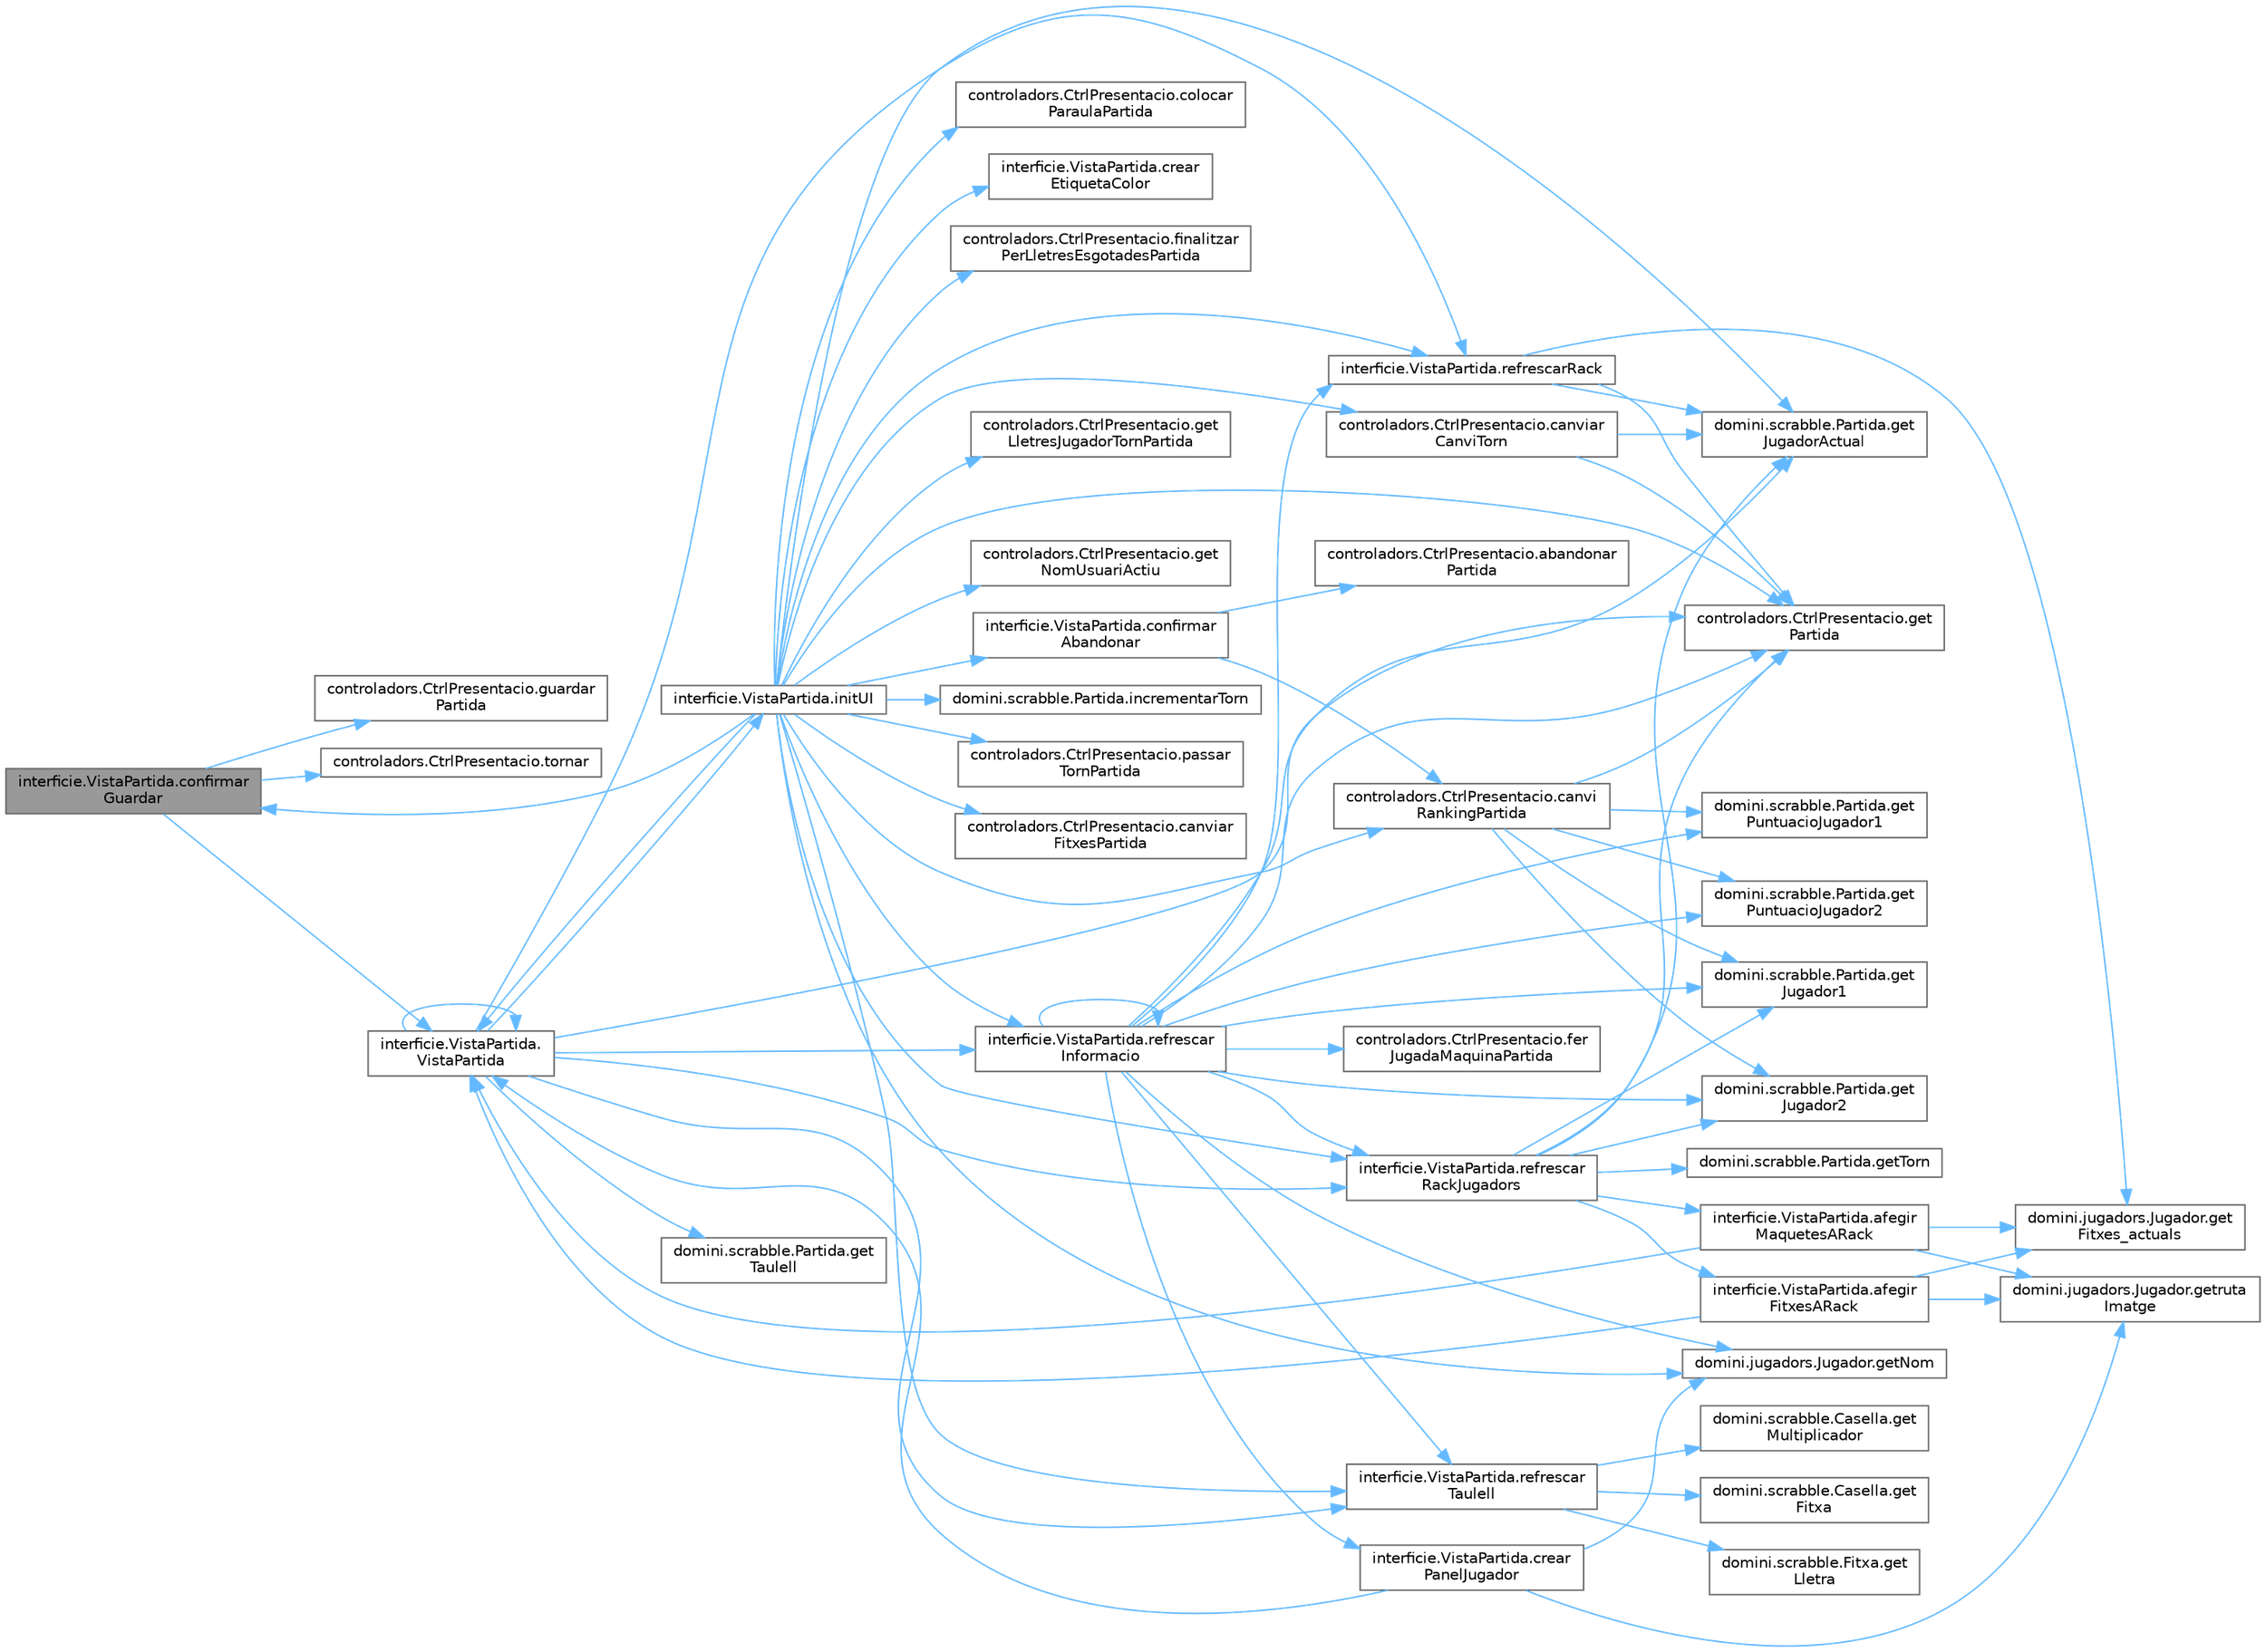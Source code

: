 digraph "interficie.VistaPartida.confirmarGuardar"
{
 // INTERACTIVE_SVG=YES
 // LATEX_PDF_SIZE
  bgcolor="transparent";
  edge [fontname=Helvetica,fontsize=10,labelfontname=Helvetica,labelfontsize=10];
  node [fontname=Helvetica,fontsize=10,shape=box,height=0.2,width=0.4];
  rankdir="LR";
  Node1 [id="Node000001",label="interficie.VistaPartida.confirmar\lGuardar",height=0.2,width=0.4,color="gray40", fillcolor="grey60", style="filled", fontcolor="black",tooltip="Confirma l'acció de guardar la partida."];
  Node1 -> Node2 [id="edge1_Node000001_Node000002",color="steelblue1",style="solid",tooltip=" "];
  Node2 [id="Node000002",label="controladors.CtrlPresentacio.guardar\lPartida",height=0.2,width=0.4,color="grey40", fillcolor="white", style="filled",URL="$classcontroladors_1_1_ctrl_presentacio.html#a53a9795c89ae4344d12c654c8030ba8b",tooltip="Desa l'estat actual de la partida en curs."];
  Node1 -> Node3 [id="edge2_Node000001_Node000003",color="steelblue1",style="solid",tooltip=" "];
  Node3 [id="Node000003",label="controladors.CtrlPresentacio.tornar",height=0.2,width=0.4,color="grey40", fillcolor="white", style="filled",URL="$classcontroladors_1_1_ctrl_presentacio.html#a66901a833c124fd1acc592cea93f4e6d",tooltip="Torna a la vista anterior a l'actual."];
  Node1 -> Node4 [id="edge3_Node000001_Node000004",color="steelblue1",style="solid",tooltip=" "];
  Node4 [id="Node000004",label="interficie.VistaPartida.\lVistaPartida",height=0.2,width=0.4,color="grey40", fillcolor="white", style="filled",URL="$classinterficie_1_1_vista_partida.html#abce8626a6a3750affe851e1f8bea2cb3",tooltip="Constructor de la classe VistaPartida."];
  Node4 -> Node5 [id="edge4_Node000004_Node000005",color="steelblue1",style="solid",tooltip=" "];
  Node5 [id="Node000005",label="controladors.CtrlPresentacio.get\lPartida",height=0.2,width=0.4,color="grey40", fillcolor="white", style="filled",URL="$classcontroladors_1_1_ctrl_presentacio.html#af18fe9d82387504c97bd73a19eaa15e8",tooltip="Retorna la instància de la partida actual en curs."];
  Node4 -> Node6 [id="edge5_Node000004_Node000006",color="steelblue1",style="solid",tooltip=" "];
  Node6 [id="Node000006",label="domini.scrabble.Partida.get\lTaulell",height=0.2,width=0.4,color="grey40", fillcolor="white", style="filled",URL="$classdomini_1_1scrabble_1_1_partida.html#a48947dd5ad08b92eccaaedd05c63318f",tooltip="Retorna el tauler de la partida."];
  Node4 -> Node7 [id="edge6_Node000004_Node000007",color="steelblue1",style="solid",tooltip=" "];
  Node7 [id="Node000007",label="interficie.VistaPartida.initUI",height=0.2,width=0.4,color="grey40", fillcolor="white", style="filled",URL="$classinterficie_1_1_vista_partida.html#a7855e7a9cc41e1450c37054781ba6309",tooltip="Inicialitza els components de la interfície gràfica."];
  Node7 -> Node8 [id="edge7_Node000007_Node000008",color="steelblue1",style="solid",tooltip=" "];
  Node8 [id="Node000008",label="controladors.CtrlPresentacio.canviar\lCanviTorn",height=0.2,width=0.4,color="grey40", fillcolor="white", style="filled",URL="$classcontroladors_1_1_ctrl_presentacio.html#a7420312f0b6f73606984a5329267a4ce",tooltip="Canvia a la vista de canvi de torn entre jugadors."];
  Node8 -> Node9 [id="edge8_Node000008_Node000009",color="steelblue1",style="solid",tooltip=" "];
  Node9 [id="Node000009",label="domini.scrabble.Partida.get\lJugadorActual",height=0.2,width=0.4,color="grey40", fillcolor="white", style="filled",URL="$classdomini_1_1scrabble_1_1_partida.html#a97c82dc47217e0515691e5c2ffaa3626",tooltip="Obté el jugador que està jugant el torn."];
  Node8 -> Node5 [id="edge9_Node000008_Node000005",color="steelblue1",style="solid",tooltip=" "];
  Node7 -> Node10 [id="edge10_Node000007_Node000010",color="steelblue1",style="solid",tooltip=" "];
  Node10 [id="Node000010",label="controladors.CtrlPresentacio.canviar\lFitxesPartida",height=0.2,width=0.4,color="grey40", fillcolor="white", style="filled",URL="$classcontroladors_1_1_ctrl_presentacio.html#aec5451c34983ba5353cfc4f0e5e76f41",tooltip="Canvia fitxes del jugador segons les especificacions donades."];
  Node7 -> Node11 [id="edge11_Node000007_Node000011",color="steelblue1",style="solid",tooltip=" "];
  Node11 [id="Node000011",label="controladors.CtrlPresentacio.canvi\lRankingPartida",height=0.2,width=0.4,color="grey40", fillcolor="white", style="filled",URL="$classcontroladors_1_1_ctrl_presentacio.html#af82e544e6fad5efe4bce551be338f5f1",tooltip="Canvia la vista a la pantalla de rànquing final un cop acabada la partida."];
  Node11 -> Node12 [id="edge12_Node000011_Node000012",color="steelblue1",style="solid",tooltip=" "];
  Node12 [id="Node000012",label="domini.scrabble.Partida.get\lJugador1",height=0.2,width=0.4,color="grey40", fillcolor="white", style="filled",URL="$classdomini_1_1scrabble_1_1_partida.html#aa70bb260790c2c58f008a3a5acf4d14c",tooltip="Retorna el jugador 1 de la partida."];
  Node11 -> Node13 [id="edge13_Node000011_Node000013",color="steelblue1",style="solid",tooltip=" "];
  Node13 [id="Node000013",label="domini.scrabble.Partida.get\lJugador2",height=0.2,width=0.4,color="grey40", fillcolor="white", style="filled",URL="$classdomini_1_1scrabble_1_1_partida.html#a0b74d361ee022b4e90911616286443aa",tooltip="Retorna el jugador 2 de la partida."];
  Node11 -> Node5 [id="edge14_Node000011_Node000005",color="steelblue1",style="solid",tooltip=" "];
  Node11 -> Node14 [id="edge15_Node000011_Node000014",color="steelblue1",style="solid",tooltip=" "];
  Node14 [id="Node000014",label="domini.scrabble.Partida.get\lPuntuacioJugador1",height=0.2,width=0.4,color="grey40", fillcolor="white", style="filled",URL="$classdomini_1_1scrabble_1_1_partida.html#a974f15ba9601af217cd16510b3009343",tooltip="Retorna la puntuació del jugador 1."];
  Node11 -> Node15 [id="edge16_Node000011_Node000015",color="steelblue1",style="solid",tooltip=" "];
  Node15 [id="Node000015",label="domini.scrabble.Partida.get\lPuntuacioJugador2",height=0.2,width=0.4,color="grey40", fillcolor="white", style="filled",URL="$classdomini_1_1scrabble_1_1_partida.html#a7e2de1d70128d27e1477c2e4b144569e",tooltip="Retorna la puntuació del jugador 2."];
  Node7 -> Node16 [id="edge17_Node000007_Node000016",color="steelblue1",style="solid",tooltip=" "];
  Node16 [id="Node000016",label="controladors.CtrlPresentacio.colocar\lParaulaPartida",height=0.2,width=0.4,color="grey40", fillcolor="white", style="filled",URL="$classcontroladors_1_1_ctrl_presentacio.html#ac7b078ec2364baa5e710997c87fff745",tooltip="Col·loca una paraula al tauler de la partida actual."];
  Node7 -> Node17 [id="edge18_Node000007_Node000017",color="steelblue1",style="solid",tooltip=" "];
  Node17 [id="Node000017",label="interficie.VistaPartida.confirmar\lAbandonar",height=0.2,width=0.4,color="grey40", fillcolor="white", style="filled",URL="$classinterficie_1_1_vista_partida.html#acc96652063e859fc2d8d0345dfd381d5",tooltip="Confirma l'acció d'abandonar la partida."];
  Node17 -> Node18 [id="edge19_Node000017_Node000018",color="steelblue1",style="solid",tooltip=" "];
  Node18 [id="Node000018",label="controladors.CtrlPresentacio.abandonar\lPartida",height=0.2,width=0.4,color="grey40", fillcolor="white", style="filled",URL="$classcontroladors_1_1_ctrl_presentacio.html#aade10ef9769feff03c1bed6677942541",tooltip="Abandona la partida actual en curs."];
  Node17 -> Node11 [id="edge20_Node000017_Node000011",color="steelblue1",style="solid",tooltip=" "];
  Node7 -> Node1 [id="edge21_Node000007_Node000001",color="steelblue1",style="solid",tooltip=" "];
  Node7 -> Node19 [id="edge22_Node000007_Node000019",color="steelblue1",style="solid",tooltip=" "];
  Node19 [id="Node000019",label="interficie.VistaPartida.crear\lEtiquetaColor",height=0.2,width=0.4,color="grey40", fillcolor="white", style="filled",URL="$classinterficie_1_1_vista_partida.html#a86821668768e62ba113cb745f9be5a2e",tooltip="Crea un component visual amb un quadrat de color i un text descriptiu."];
  Node7 -> Node20 [id="edge23_Node000007_Node000020",color="steelblue1",style="solid",tooltip=" "];
  Node20 [id="Node000020",label="controladors.CtrlPresentacio.finalitzar\lPerLletresEsgotadesPartida",height=0.2,width=0.4,color="grey40", fillcolor="white", style="filled",URL="$classcontroladors_1_1_ctrl_presentacio.html#a453494899bc917275955191626dfb90a",tooltip="Finalitza la partida si ja no queden fitxes disponibles per continuar."];
  Node7 -> Node9 [id="edge24_Node000007_Node000009",color="steelblue1",style="solid",tooltip=" "];
  Node7 -> Node21 [id="edge25_Node000007_Node000021",color="steelblue1",style="solid",tooltip=" "];
  Node21 [id="Node000021",label="controladors.CtrlPresentacio.get\lLletresJugadorTornPartida",height=0.2,width=0.4,color="grey40", fillcolor="white", style="filled",URL="$classcontroladors_1_1_ctrl_presentacio.html#af0b0ff5b18ffbaed78f9060af51d1d3f",tooltip="Obté les fitxes del jugador al qual li toca el torn actual."];
  Node7 -> Node22 [id="edge26_Node000007_Node000022",color="steelblue1",style="solid",tooltip=" "];
  Node22 [id="Node000022",label="domini.jugadors.Jugador.getNom",height=0.2,width=0.4,color="grey40", fillcolor="white", style="filled",URL="$classdomini_1_1jugadors_1_1_jugador.html#abd263319ed47cf1469e301659e15dd26",tooltip="Retorna el nom del jugador."];
  Node7 -> Node23 [id="edge27_Node000007_Node000023",color="steelblue1",style="solid",tooltip=" "];
  Node23 [id="Node000023",label="controladors.CtrlPresentacio.get\lNomUsuariActiu",height=0.2,width=0.4,color="grey40", fillcolor="white", style="filled",URL="$classcontroladors_1_1_ctrl_presentacio.html#a7d80b96fb70eecd976aa1b1ba530d7a7",tooltip="Retorna el nom de l'usuari que té la sessió iniciada."];
  Node7 -> Node5 [id="edge28_Node000007_Node000005",color="steelblue1",style="solid",tooltip=" "];
  Node7 -> Node24 [id="edge29_Node000007_Node000024",color="steelblue1",style="solid",tooltip=" "];
  Node24 [id="Node000024",label="domini.scrabble.Partida.incrementarTorn",height=0.2,width=0.4,color="grey40", fillcolor="white", style="filled",URL="$classdomini_1_1scrabble_1_1_partida.html#af65121dd981ef6c3f49cd0f3ea414389",tooltip="Incrementa el torn de la partida actual."];
  Node7 -> Node25 [id="edge30_Node000007_Node000025",color="steelblue1",style="solid",tooltip=" "];
  Node25 [id="Node000025",label="controladors.CtrlPresentacio.passar\lTornPartida",height=0.2,width=0.4,color="grey40", fillcolor="white", style="filled",URL="$classcontroladors_1_1_ctrl_presentacio.html#a024136387b442c83e29401d5ae330bc1",tooltip="Passa el torn a l'altre jugador de la partida actual."];
  Node7 -> Node26 [id="edge31_Node000007_Node000026",color="steelblue1",style="solid",tooltip=" "];
  Node26 [id="Node000026",label="interficie.VistaPartida.refrescar\lInformacio",height=0.2,width=0.4,color="grey40", fillcolor="white", style="filled",URL="$classinterficie_1_1_vista_partida.html#a485041b781e81c64fb5414207ff21d2a",tooltip="Actualitza la informació de la partida."];
  Node26 -> Node27 [id="edge32_Node000026_Node000027",color="steelblue1",style="solid",tooltip=" "];
  Node27 [id="Node000027",label="interficie.VistaPartida.crear\lPanelJugador",height=0.2,width=0.4,color="grey40", fillcolor="white", style="filled",URL="$classinterficie_1_1_vista_partida.html#ab47b596fbbd6a79289d4b9d7f5b5e068",tooltip="Crea un panell amb la informació d'un jugador."];
  Node27 -> Node22 [id="edge33_Node000027_Node000022",color="steelblue1",style="solid",tooltip=" "];
  Node27 -> Node28 [id="edge34_Node000027_Node000028",color="steelblue1",style="solid",tooltip=" "];
  Node28 [id="Node000028",label="domini.jugadors.Jugador.getruta\lImatge",height=0.2,width=0.4,color="grey40", fillcolor="white", style="filled",URL="$classdomini_1_1jugadors_1_1_jugador.html#ac629842bca37a6a17c8dbd5eb597e2e1",tooltip="Obté a ruta a la imatge de l'avatar."];
  Node27 -> Node4 [id="edge35_Node000027_Node000004",color="steelblue1",style="solid",tooltip=" "];
  Node26 -> Node29 [id="edge36_Node000026_Node000029",color="steelblue1",style="solid",tooltip=" "];
  Node29 [id="Node000029",label="controladors.CtrlPresentacio.fer\lJugadaMaquinaPartida",height=0.2,width=0.4,color="grey40", fillcolor="white", style="filled",URL="$classcontroladors_1_1_ctrl_presentacio.html#a1e1e1ff2beafa96af246e598af15d948",tooltip="Executa una jugada automàtica per part de la màquina."];
  Node26 -> Node12 [id="edge37_Node000026_Node000012",color="steelblue1",style="solid",tooltip=" "];
  Node26 -> Node13 [id="edge38_Node000026_Node000013",color="steelblue1",style="solid",tooltip=" "];
  Node26 -> Node9 [id="edge39_Node000026_Node000009",color="steelblue1",style="solid",tooltip=" "];
  Node26 -> Node22 [id="edge40_Node000026_Node000022",color="steelblue1",style="solid",tooltip=" "];
  Node26 -> Node5 [id="edge41_Node000026_Node000005",color="steelblue1",style="solid",tooltip=" "];
  Node26 -> Node14 [id="edge42_Node000026_Node000014",color="steelblue1",style="solid",tooltip=" "];
  Node26 -> Node15 [id="edge43_Node000026_Node000015",color="steelblue1",style="solid",tooltip=" "];
  Node26 -> Node26 [id="edge44_Node000026_Node000026",color="steelblue1",style="solid",tooltip=" "];
  Node26 -> Node30 [id="edge45_Node000026_Node000030",color="steelblue1",style="solid",tooltip=" "];
  Node30 [id="Node000030",label="interficie.VistaPartida.refrescarRack",height=0.2,width=0.4,color="grey40", fillcolor="white", style="filled",URL="$classinterficie_1_1_vista_partida.html#a338cec676072419cb1cdf74a8c57ece5",tooltip="Actualitza la visualització del rack del jugador actual."];
  Node30 -> Node31 [id="edge46_Node000030_Node000031",color="steelblue1",style="solid",tooltip=" "];
  Node31 [id="Node000031",label="domini.jugadors.Jugador.get\lFitxes_actuals",height=0.2,width=0.4,color="grey40", fillcolor="white", style="filled",URL="$classdomini_1_1jugadors_1_1_jugador.html#acf9520ec234c3f2cc52e1b79b85a008e",tooltip="Retorna la llista amb les fitxes actuals del jugador."];
  Node30 -> Node9 [id="edge47_Node000030_Node000009",color="steelblue1",style="solid",tooltip=" "];
  Node30 -> Node5 [id="edge48_Node000030_Node000005",color="steelblue1",style="solid",tooltip=" "];
  Node26 -> Node32 [id="edge49_Node000026_Node000032",color="steelblue1",style="solid",tooltip=" "];
  Node32 [id="Node000032",label="interficie.VistaPartida.refrescar\lRackJugadors",height=0.2,width=0.4,color="grey40", fillcolor="white", style="filled",URL="$classinterficie_1_1_vista_partida.html#a0698d192124492ebfd8a3b029a6fa23c",tooltip="Actualitza els racks dels jugadors."];
  Node32 -> Node33 [id="edge50_Node000032_Node000033",color="steelblue1",style="solid",tooltip=" "];
  Node33 [id="Node000033",label="interficie.VistaPartida.afegir\lFitxesARack",height=0.2,width=0.4,color="grey40", fillcolor="white", style="filled",URL="$classinterficie_1_1_vista_partida.html#a6bd7550fc714ba5195c8b55ffe3d973c",tooltip="Afegeix les fitxes d'un jugador al seu rack."];
  Node33 -> Node31 [id="edge51_Node000033_Node000031",color="steelblue1",style="solid",tooltip=" "];
  Node33 -> Node28 [id="edge52_Node000033_Node000028",color="steelblue1",style="solid",tooltip=" "];
  Node33 -> Node4 [id="edge53_Node000033_Node000004",color="steelblue1",style="solid",tooltip=" "];
  Node32 -> Node34 [id="edge54_Node000032_Node000034",color="steelblue1",style="solid",tooltip=" "];
  Node34 [id="Node000034",label="interficie.VistaPartida.afegir\lMaquetesARack",height=0.2,width=0.4,color="grey40", fillcolor="white", style="filled",URL="$classinterficie_1_1_vista_partida.html#ae6809bc2e7efc03077c111367571f788",tooltip="Afegeix maquetes al rack de l'oponent."];
  Node34 -> Node31 [id="edge55_Node000034_Node000031",color="steelblue1",style="solid",tooltip=" "];
  Node34 -> Node28 [id="edge56_Node000034_Node000028",color="steelblue1",style="solid",tooltip=" "];
  Node34 -> Node4 [id="edge57_Node000034_Node000004",color="steelblue1",style="solid",tooltip=" "];
  Node32 -> Node12 [id="edge58_Node000032_Node000012",color="steelblue1",style="solid",tooltip=" "];
  Node32 -> Node13 [id="edge59_Node000032_Node000013",color="steelblue1",style="solid",tooltip=" "];
  Node32 -> Node9 [id="edge60_Node000032_Node000009",color="steelblue1",style="solid",tooltip=" "];
  Node32 -> Node5 [id="edge61_Node000032_Node000005",color="steelblue1",style="solid",tooltip=" "];
  Node32 -> Node35 [id="edge62_Node000032_Node000035",color="steelblue1",style="solid",tooltip=" "];
  Node35 [id="Node000035",label="domini.scrabble.Partida.getTorn",height=0.2,width=0.4,color="grey40", fillcolor="white", style="filled",URL="$classdomini_1_1scrabble_1_1_partida.html#a9850396db47f91e048b0bd1c044f3301",tooltip="Retorna el torn de la partida."];
  Node26 -> Node36 [id="edge63_Node000026_Node000036",color="steelblue1",style="solid",tooltip=" "];
  Node36 [id="Node000036",label="interficie.VistaPartida.refrescar\lTaulell",height=0.2,width=0.4,color="grey40", fillcolor="white", style="filled",URL="$classinterficie_1_1_vista_partida.html#a9f0d9c59b7bc013b948846f280acba77",tooltip="Actualitza la visualització del taulell de joc."];
  Node36 -> Node37 [id="edge64_Node000036_Node000037",color="steelblue1",style="solid",tooltip=" "];
  Node37 [id="Node000037",label="domini.scrabble.Casella.get\lFitxa",height=0.2,width=0.4,color="grey40", fillcolor="white", style="filled",URL="$classdomini_1_1scrabble_1_1_casella.html#ad6fa4e60f906cde260a175354e4fda22",tooltip="Retorna la fitxa de la casella."];
  Node36 -> Node38 [id="edge65_Node000036_Node000038",color="steelblue1",style="solid",tooltip=" "];
  Node38 [id="Node000038",label="domini.scrabble.Fitxa.get\lLletra",height=0.2,width=0.4,color="grey40", fillcolor="white", style="filled",URL="$classdomini_1_1scrabble_1_1_fitxa.html#a3ee9b39d600851a00c4ce541339ba90e",tooltip="Retorna la lletra associada a la fitxa."];
  Node36 -> Node39 [id="edge66_Node000036_Node000039",color="steelblue1",style="solid",tooltip=" "];
  Node39 [id="Node000039",label="domini.scrabble.Casella.get\lMultiplicador",height=0.2,width=0.4,color="grey40", fillcolor="white", style="filled",URL="$classdomini_1_1scrabble_1_1_casella.html#a2ce7db6c414e455606dfbd8ee8056a3b",tooltip="Retorna el multiplicador de la casella."];
  Node7 -> Node30 [id="edge67_Node000007_Node000030",color="steelblue1",style="solid",tooltip=" "];
  Node7 -> Node32 [id="edge68_Node000007_Node000032",color="steelblue1",style="solid",tooltip=" "];
  Node7 -> Node36 [id="edge69_Node000007_Node000036",color="steelblue1",style="solid",tooltip=" "];
  Node7 -> Node4 [id="edge70_Node000007_Node000004",color="steelblue1",style="solid",tooltip=" "];
  Node4 -> Node26 [id="edge71_Node000004_Node000026",color="steelblue1",style="solid",tooltip=" "];
  Node4 -> Node30 [id="edge72_Node000004_Node000030",color="steelblue1",style="solid",tooltip=" "];
  Node4 -> Node32 [id="edge73_Node000004_Node000032",color="steelblue1",style="solid",tooltip=" "];
  Node4 -> Node36 [id="edge74_Node000004_Node000036",color="steelblue1",style="solid",tooltip=" "];
  Node4 -> Node4 [id="edge75_Node000004_Node000004",color="steelblue1",style="solid",tooltip=" "];
}
